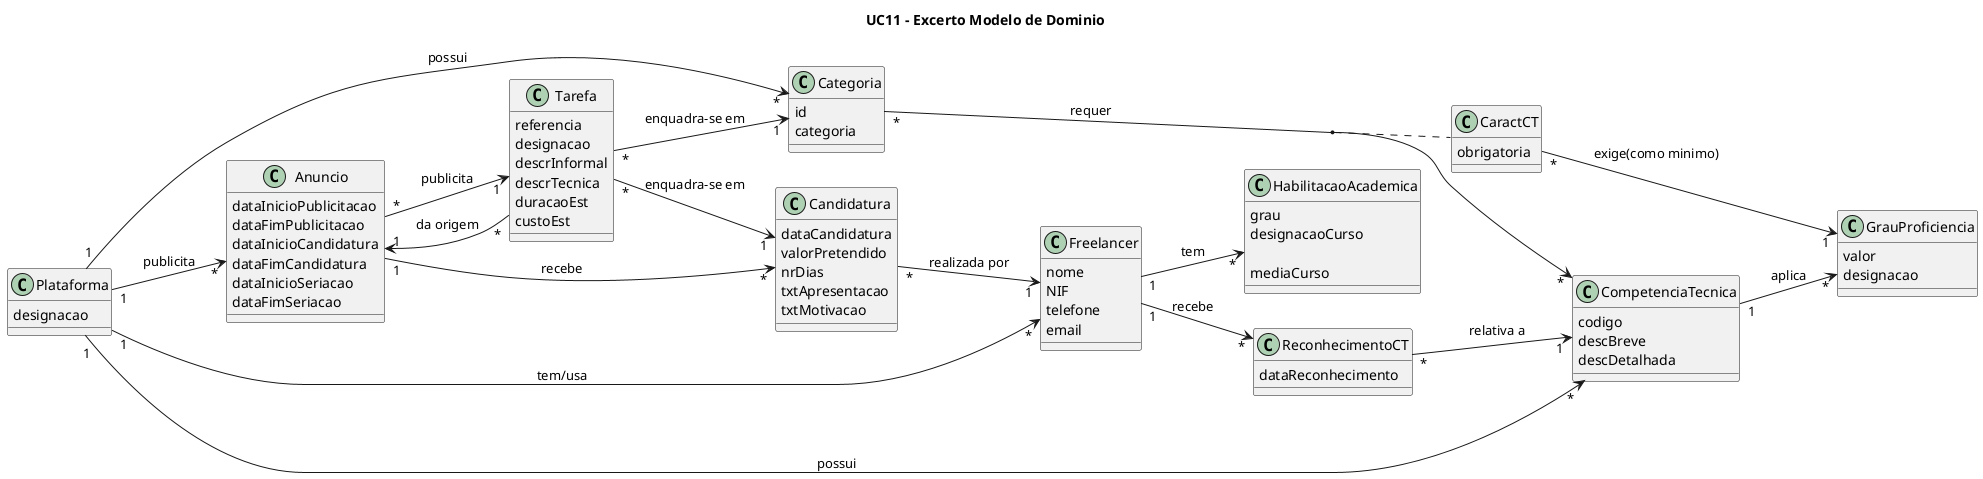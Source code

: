 @startuml
title UC11 - Excerto Modelo de Dominio
left to right direction


class Plataforma {
    designacao
}

class Categoria {
    id
    categoria
}

class Tarefa {
    referencia
    designacao
    descrInformal
    descrTecnica
    duracaoEst
    custoEst
}

class Anuncio {
    dataInicioPublicitacao
    dataFimPublicitacao
    dataInicioCandidatura
    dataFimCandidatura
    dataInicioSeriacao
    dataFimSeriacao
}

class Candidatura {
    dataCandidatura
    valorPretendido
    nrDias
    txtApresentacao
    txtMotivacao
}

class Freelancer {
    nome
    NIF
    telefone
    email
}

class CaractCT {
    obrigatoria
}

class HabilitacaoAcademica {
    grau
    designacaoCurso

    mediaCurso
}

class ReconhecimentoCT {
    dataReconhecimento
}

class CompetenciaTecnica {
    codigo
    descBreve
    descDetalhada
}

class GrauProficiencia {
    valor
    designacao
}

Plataforma "1" --> "*" Categoria: possui
Plataforma "1" --> "*" Anuncio: publicita
Plataforma "1" --> "*" CompetenciaTecnica: possui
Plataforma "1" --> "*" Freelancer: tem/usa

Anuncio "*" --> "1" Tarefa: publicita
Anuncio "1" --> "*" Candidatura: recebe

Tarefa "*" --> "1" Anuncio: da origem
Tarefa "*" --> "1" Candidatura: enquadra-se em
Tarefa "*" --> "1" Categoria: enquadra-se em

Categoria "*" --> "*" CompetenciaTecnica: requer

CompetenciaTecnica "1" --> "*" GrauProficiencia: aplica

Candidatura "*" --> "1" Freelancer: realizada por

Freelancer "1" --> "*" HabilitacaoAcademica: tem

Freelancer "1" --> "*" ReconhecimentoCT: recebe

CaractCT "*" -> "1" GrauProficiencia: exige(como minimo)

(Categoria, CompetenciaTecnica) .. CaractCT

ReconhecimentoCT "*" --> "1" CompetenciaTecnica: relativa a

@enduml
